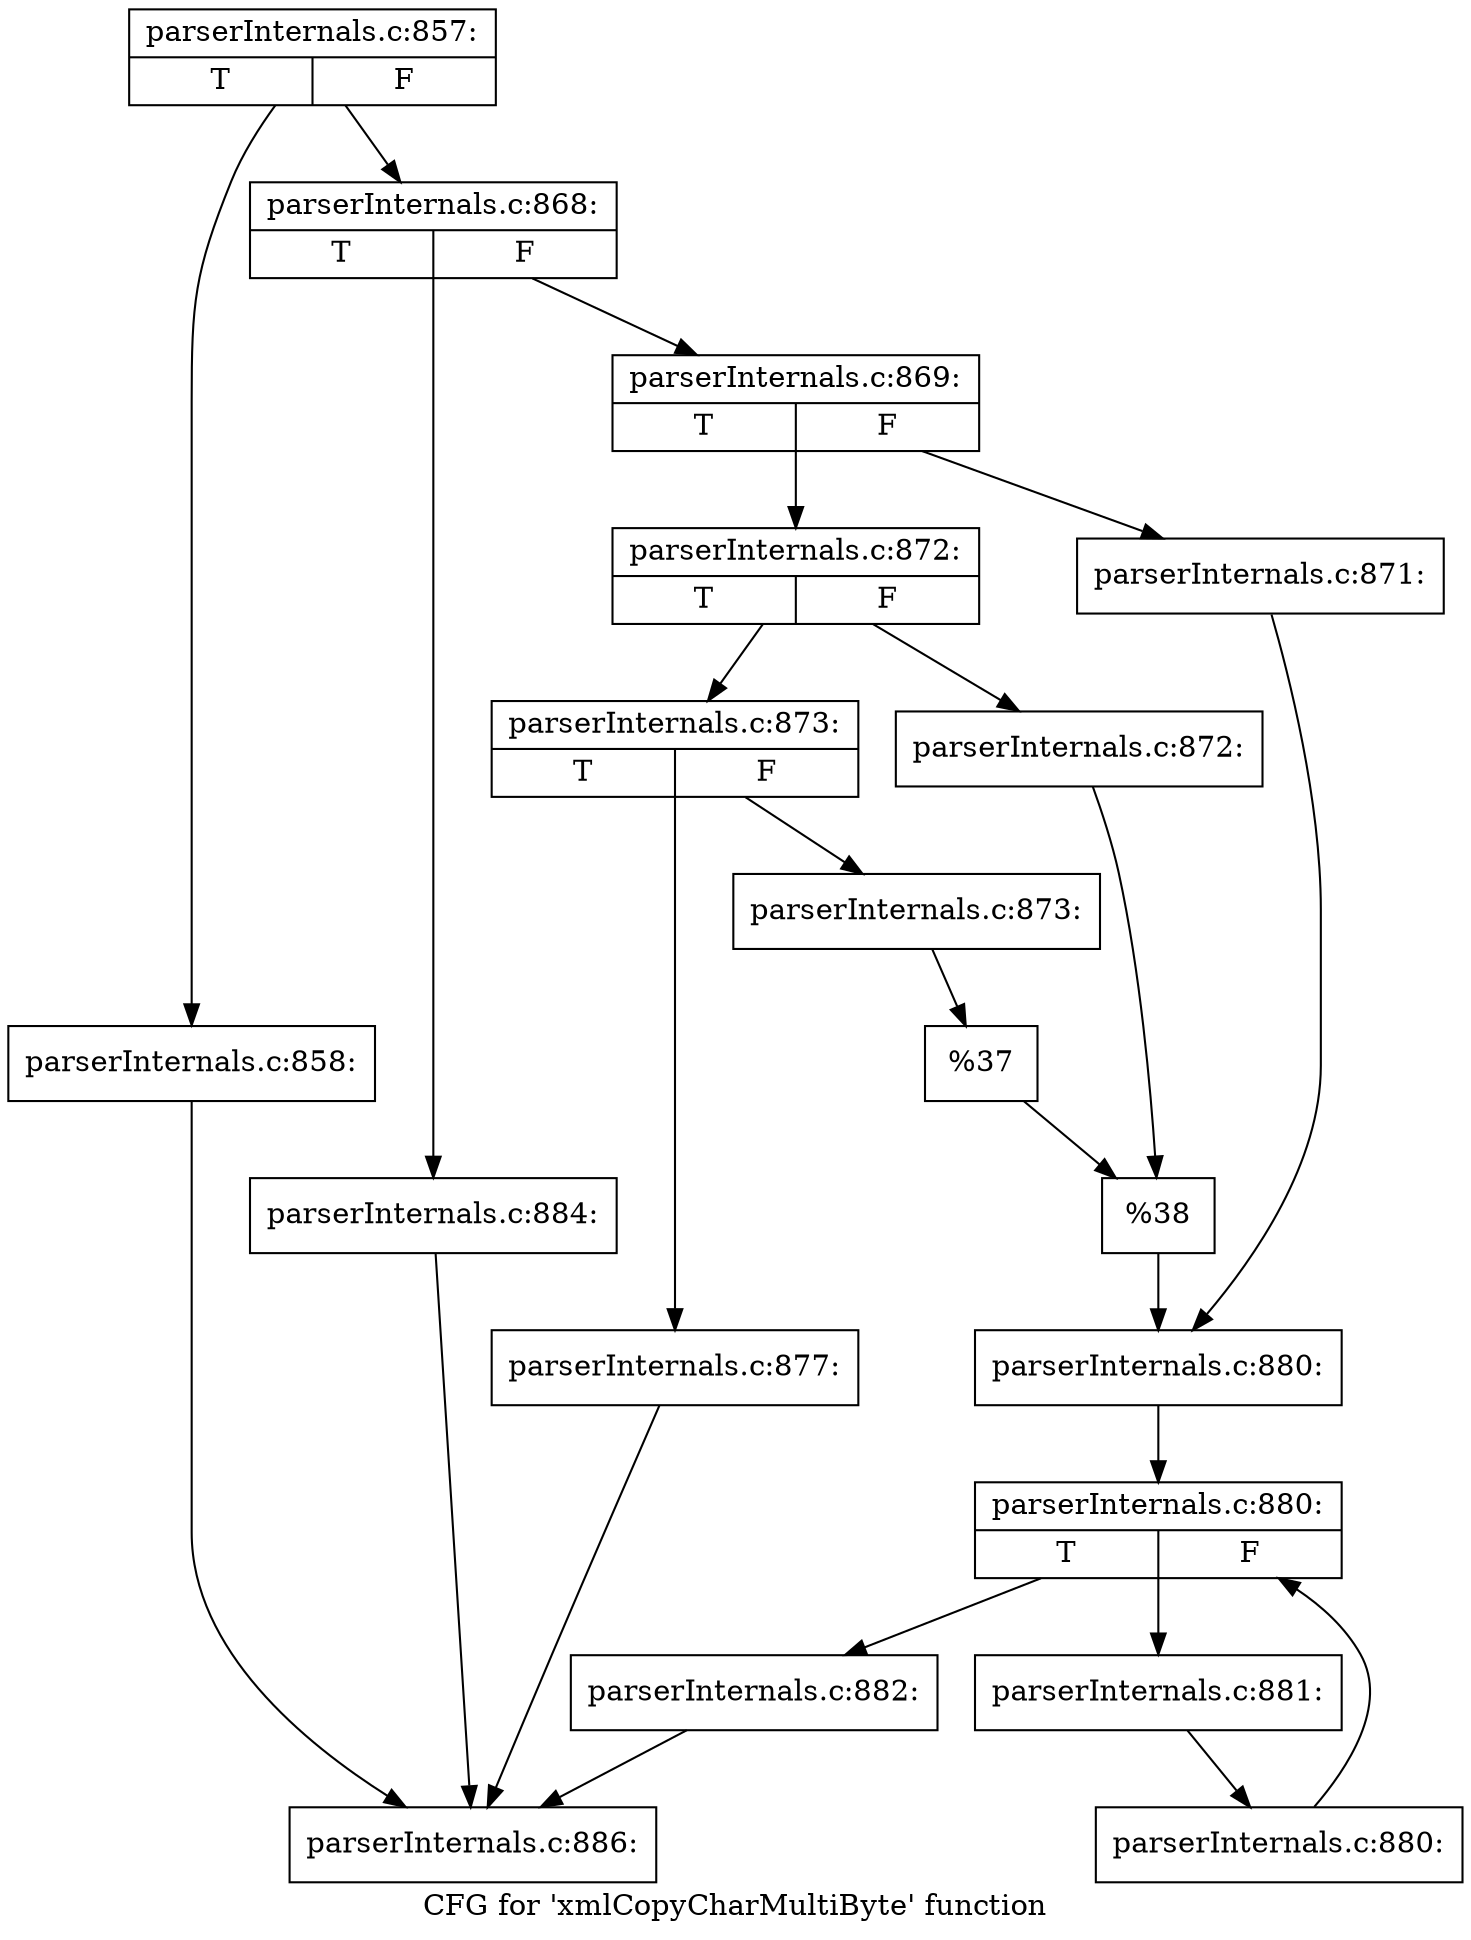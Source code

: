 digraph "CFG for 'xmlCopyCharMultiByte' function" {
	label="CFG for 'xmlCopyCharMultiByte' function";

	Node0x5585b3d40860 [shape=record,label="{parserInternals.c:857:|{<s0>T|<s1>F}}"];
	Node0x5585b3d40860 -> Node0x5585b3d4e810;
	Node0x5585b3d40860 -> Node0x5585b3d4e860;
	Node0x5585b3d4e810 [shape=record,label="{parserInternals.c:858:}"];
	Node0x5585b3d4e810 -> Node0x5585b3d4de40;
	Node0x5585b3d4e860 [shape=record,label="{parserInternals.c:868:|{<s0>T|<s1>F}}"];
	Node0x5585b3d4e860 -> Node0x5585b3d4ecf0;
	Node0x5585b3d4e860 -> Node0x5585b3d4ed40;
	Node0x5585b3d4ecf0 [shape=record,label="{parserInternals.c:869:|{<s0>T|<s1>F}}"];
	Node0x5585b3d4ecf0 -> Node0x5585b3d4f670;
	Node0x5585b3d4ecf0 -> Node0x5585b3d4f710;
	Node0x5585b3d4f670 [shape=record,label="{parserInternals.c:871:}"];
	Node0x5585b3d4f670 -> Node0x5585b3d4f6c0;
	Node0x5585b3d4f710 [shape=record,label="{parserInternals.c:872:|{<s0>T|<s1>F}}"];
	Node0x5585b3d4f710 -> Node0x5585b3d504e0;
	Node0x5585b3d4f710 -> Node0x5585b3d50580;
	Node0x5585b3d504e0 [shape=record,label="{parserInternals.c:872:}"];
	Node0x5585b3d504e0 -> Node0x5585b3d50530;
	Node0x5585b3d50580 [shape=record,label="{parserInternals.c:873:|{<s0>T|<s1>F}}"];
	Node0x5585b3d50580 -> Node0x5585b3d51040;
	Node0x5585b3d50580 -> Node0x5585b3d510e0;
	Node0x5585b3d51040 [shape=record,label="{parserInternals.c:873:}"];
	Node0x5585b3d51040 -> Node0x5585b3d51090;
	Node0x5585b3d510e0 [shape=record,label="{parserInternals.c:877:}"];
	Node0x5585b3d510e0 -> Node0x5585b3d4de40;
	Node0x5585b3d51090 [shape=record,label="{%37}"];
	Node0x5585b3d51090 -> Node0x5585b3d50530;
	Node0x5585b3d50530 [shape=record,label="{%38}"];
	Node0x5585b3d50530 -> Node0x5585b3d4f6c0;
	Node0x5585b3d4f6c0 [shape=record,label="{parserInternals.c:880:}"];
	Node0x5585b3d4f6c0 -> Node0x5585b3d52310;
	Node0x5585b3d52310 [shape=record,label="{parserInternals.c:880:|{<s0>T|<s1>F}}"];
	Node0x5585b3d52310 -> Node0x5585b3d525f0;
	Node0x5585b3d52310 -> Node0x5585b3d52280;
	Node0x5585b3d525f0 [shape=record,label="{parserInternals.c:881:}"];
	Node0x5585b3d525f0 -> Node0x5585b3d52560;
	Node0x5585b3d52560 [shape=record,label="{parserInternals.c:880:}"];
	Node0x5585b3d52560 -> Node0x5585b3d52310;
	Node0x5585b3d52280 [shape=record,label="{parserInternals.c:882:}"];
	Node0x5585b3d52280 -> Node0x5585b3d4de40;
	Node0x5585b3d4ed40 [shape=record,label="{parserInternals.c:884:}"];
	Node0x5585b3d4ed40 -> Node0x5585b3d4de40;
	Node0x5585b3d4de40 [shape=record,label="{parserInternals.c:886:}"];
}
